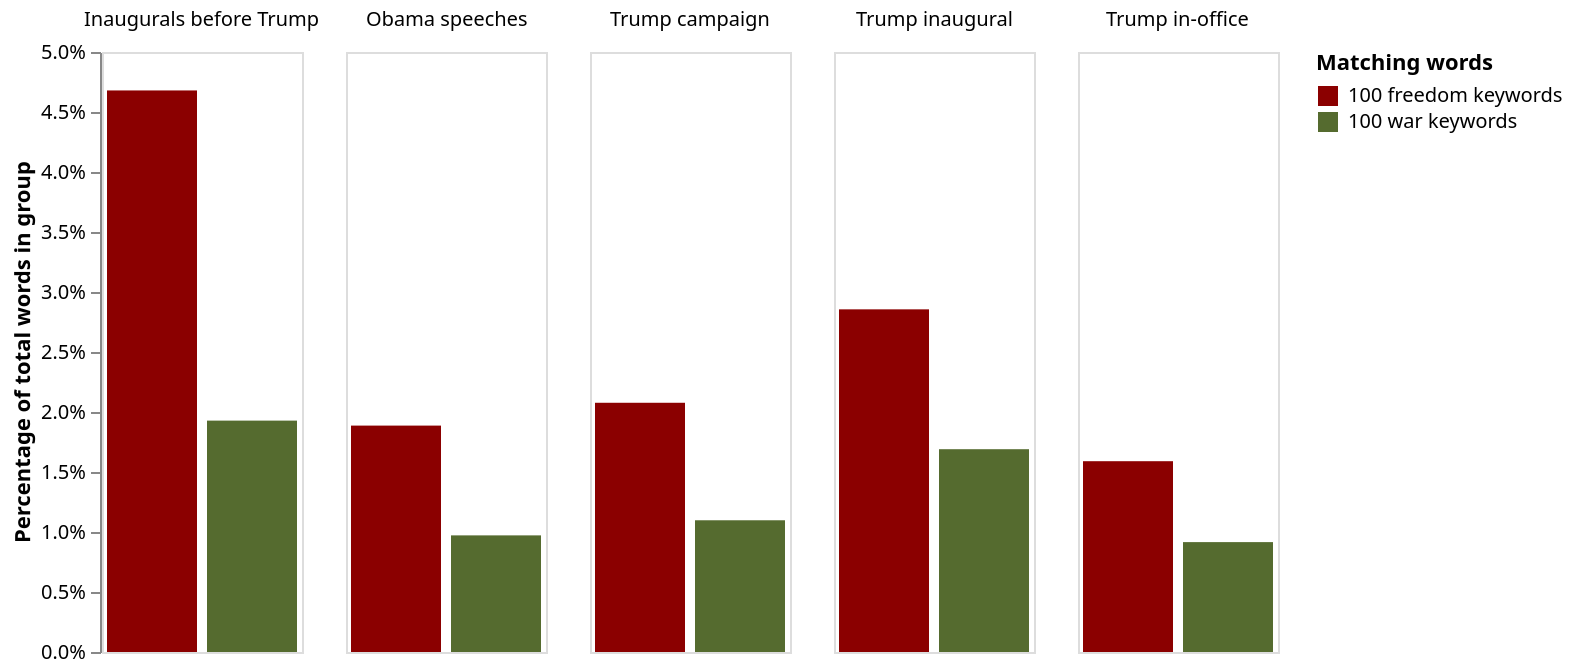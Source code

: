 {"$schema": "https://vega.github.io/schema/vega-lite/v1.2.1.json", "data": {"values": [{"description": "Inaugurals before Trump", "feature_name": "100 freedom keywords", "feature_value": 0.0467966573816156, "index": 0, "max_timestamp": "2013-01-21", "min_timestamp": "1789-04-30"}, {"description": "Inaugurals before Trump", "feature_name": "100 war keywords", "feature_value": 0.019282320170407995, "index": 1, "max_timestamp": "2013-01-21", "min_timestamp": "1789-04-30"}, {"description": "Obama speeches", "feature_name": "100 freedom keywords", "feature_value": 0.018866726162715612, "index": 2, "max_timestamp": "2017-01-19", "min_timestamp": "2004-07-27"}, {"description": "Obama speeches", "feature_name": "100 war keywords", "feature_value": 0.009718678180552543, "index": 3, "max_timestamp": "2017-01-19", "min_timestamp": "2004-07-27"}, {"description": "Trump campaign", "feature_name": "100 freedom keywords", "feature_value": 0.020768892232109693, "index": 4, "max_timestamp": "2017-01-11", "min_timestamp": "2015-06-16"}, {"description": "Trump campaign", "feature_name": "100 war keywords", "feature_value": 0.010977486321059483, "index": 5, "max_timestamp": "2017-01-11", "min_timestamp": "2015-06-16"}, {"description": "Trump inaugural", "feature_name": "100 freedom keywords", "feature_value": 0.028554778554778556, "index": 6, "max_timestamp": "2017-01-20", "min_timestamp": "2017-01-20"}, {"description": "Trump inaugural", "feature_name": "100 war keywords", "feature_value": 0.0168997668997669, "index": 7, "max_timestamp": "2017-01-20", "min_timestamp": "2017-01-20"}, {"description": "Trump in-office", "feature_name": "100 freedom keywords", "feature_value": 0.015899944446808683, "index": 8, "max_timestamp": "2017-09-19", "min_timestamp": "2017-01-21"}, {"description": "Trump in-office", "feature_name": "100 war keywords", "feature_value": 0.009157650295536076, "index": 9, "max_timestamp": "2017-09-19", "min_timestamp": "2017-01-21"}]}, "encoding": {"color": {"field": "feature_name", "legend": {"title": "Matching words"}, "scale": {"range": ["darkred", "darkolivegreen"]}, "sort": {"field": "index", "op": "values"}, "type": "nominal"}, "column": {"axis": {"axisWidth": 1.0, "grid": false, "offset": -8.0, "orient": "bottom"}, "field": "description", "sort": {"field": "min_timestamp", "op": "values"}, "title": "", "type": "nominal"}, "x": {"axis": false, "field": "feature_name", "sort": {"field": "index", "op": "values"}, "type": "nominal"}, "y": {"axis": {"format": "%", "grid": false}, "field": "feature_value", "title": "Percentage of total words in group", "type": "quantitative"}}, "height": 300.0, "mark": "bar", "width": 100.0}